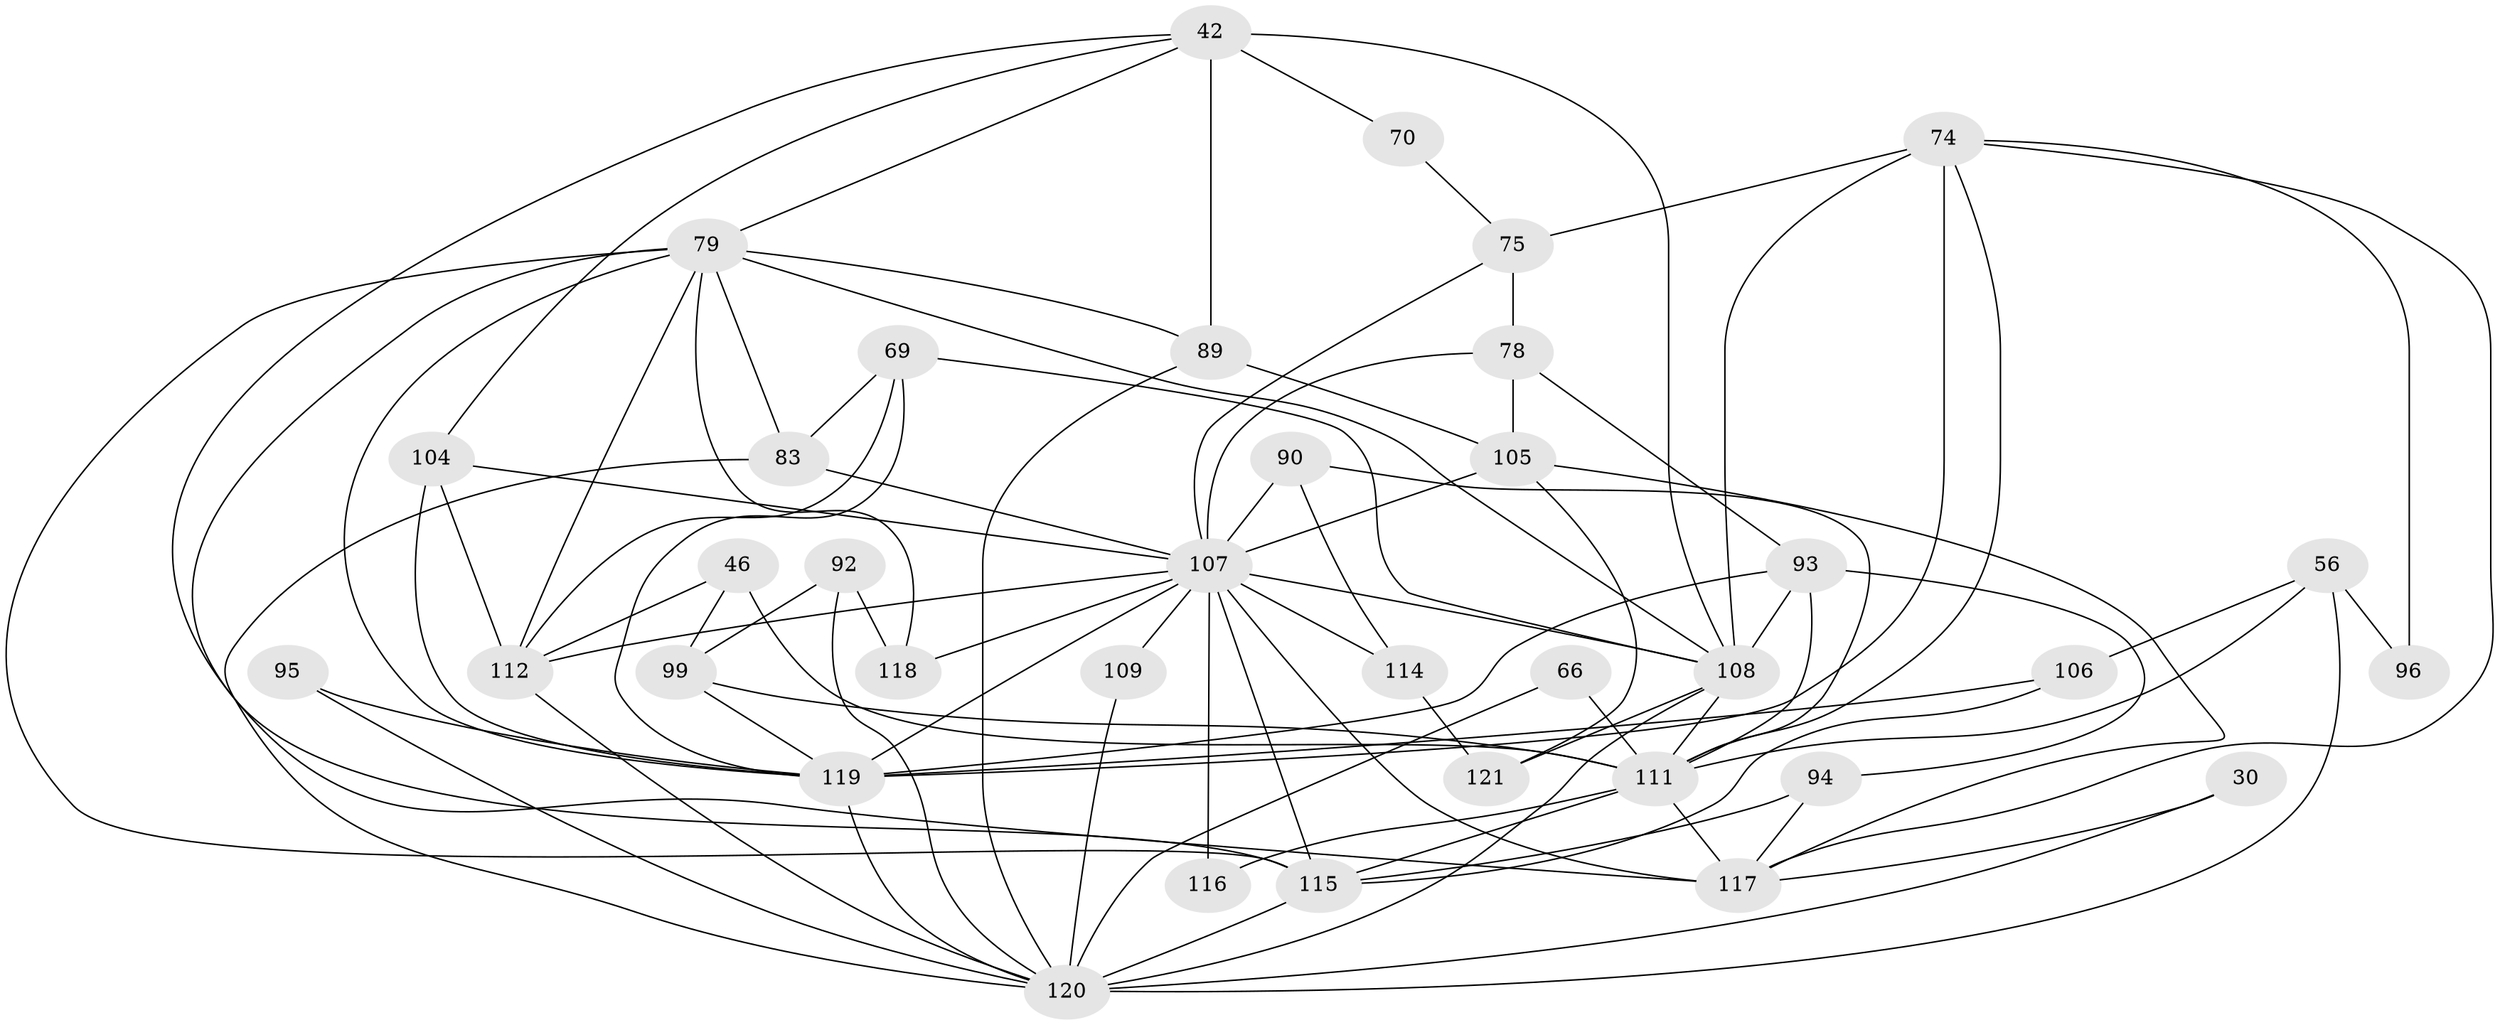 // original degree distribution, {5: 0.18181818181818182, 3: 0.32231404958677684, 8: 0.024793388429752067, 4: 0.2396694214876033, 2: 0.11570247933884298, 6: 0.0743801652892562, 7: 0.04132231404958678}
// Generated by graph-tools (version 1.1) at 2025/54/03/04/25 21:54:20]
// undirected, 36 vertices, 89 edges
graph export_dot {
graph [start="1"]
  node [color=gray90,style=filled];
  30;
  42 [super="+28"];
  46;
  56;
  66;
  69 [super="+61"];
  70;
  74 [super="+14"];
  75;
  78;
  79 [super="+37+52"];
  83 [super="+38"];
  89 [super="+4+21"];
  90 [super="+87"];
  92 [super="+81"];
  93 [super="+68+77"];
  94 [super="+34+12"];
  95;
  96;
  99;
  104 [super="+29"];
  105;
  106 [super="+2+71"];
  107 [super="+40+84+100+101"];
  108 [super="+41+63+91"];
  109;
  111 [super="+55+50"];
  112 [super="+33+72"];
  114 [super="+110"];
  115 [super="+51+67"];
  116;
  117 [super="+98+65+39"];
  118 [super="+113"];
  119 [super="+17+103+82+97"];
  120 [super="+19+45+80+102"];
  121 [super="+47"];
  30 -- 117 [weight=2];
  30 -- 120 [weight=3];
  42 -- 115 [weight=2];
  42 -- 104;
  42 -- 89 [weight=2];
  42 -- 70;
  42 -- 79;
  42 -- 108 [weight=3];
  46 -- 99;
  46 -- 112;
  46 -- 111;
  56 -- 96;
  56 -- 106;
  56 -- 120;
  56 -- 111;
  66 -- 120;
  66 -- 111;
  69 -- 112;
  69 -- 83;
  69 -- 108;
  69 -- 119;
  70 -- 75;
  74 -- 108 [weight=2];
  74 -- 75 [weight=2];
  74 -- 96 [weight=2];
  74 -- 111;
  74 -- 119;
  74 -- 117;
  75 -- 78;
  75 -- 107;
  78 -- 105;
  78 -- 93 [weight=2];
  78 -- 107 [weight=2];
  79 -- 83 [weight=2];
  79 -- 112;
  79 -- 118 [weight=3];
  79 -- 89;
  79 -- 119 [weight=2];
  79 -- 117;
  79 -- 108 [weight=2];
  79 -- 115 [weight=2];
  83 -- 107;
  83 -- 120;
  89 -- 105 [weight=2];
  89 -- 120 [weight=4];
  90 -- 107 [weight=2];
  90 -- 114 [weight=2];
  90 -- 111;
  92 -- 99 [weight=2];
  92 -- 118 [weight=2];
  92 -- 120;
  93 -- 111;
  93 -- 108;
  93 -- 119 [weight=3];
  93 -- 94;
  94 -- 115 [weight=3];
  94 -- 117;
  95 -- 119;
  95 -- 120;
  99 -- 119;
  99 -- 111;
  104 -- 119;
  104 -- 112 [weight=2];
  104 -- 107;
  105 -- 121 [weight=2];
  105 -- 117;
  105 -- 107 [weight=2];
  106 -- 115 [weight=2];
  106 -- 119 [weight=2];
  107 -- 116;
  107 -- 112;
  107 -- 114 [weight=3];
  107 -- 109 [weight=3];
  107 -- 119 [weight=5];
  107 -- 118 [weight=3];
  107 -- 108 [weight=3];
  107 -- 115 [weight=2];
  107 -- 117 [weight=3];
  108 -- 120 [weight=6];
  108 -- 121;
  108 -- 111 [weight=2];
  109 -- 120 [weight=2];
  111 -- 115 [weight=2];
  111 -- 116;
  111 -- 117;
  112 -- 120 [weight=2];
  114 -- 121;
  115 -- 120 [weight=3];
  119 -- 120 [weight=6];
}
